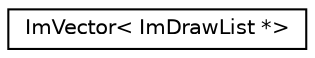 digraph "Graphical Class Hierarchy"
{
  edge [fontname="Helvetica",fontsize="10",labelfontname="Helvetica",labelfontsize="10"];
  node [fontname="Helvetica",fontsize="10",shape=record];
  rankdir="LR";
  Node0 [label="ImVector\< ImDrawList *\>",height=0.2,width=0.4,color="black", fillcolor="white", style="filled",URL="$structImVector.html"];
}
